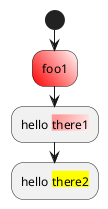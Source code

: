 {
  "sha1": "mmzaett0zpoidty6af3nqert2hvpegx",
  "insertion": {
    "when": "2024-06-03T18:59:35.424Z",
    "user": "plantuml@gmail.com"
  }
}
@startuml
start;
#red\white:foo1;
:hello <back:#FF9999/white>there1</back>;
:hello <back:yellow>there2</back>;
@enduml
